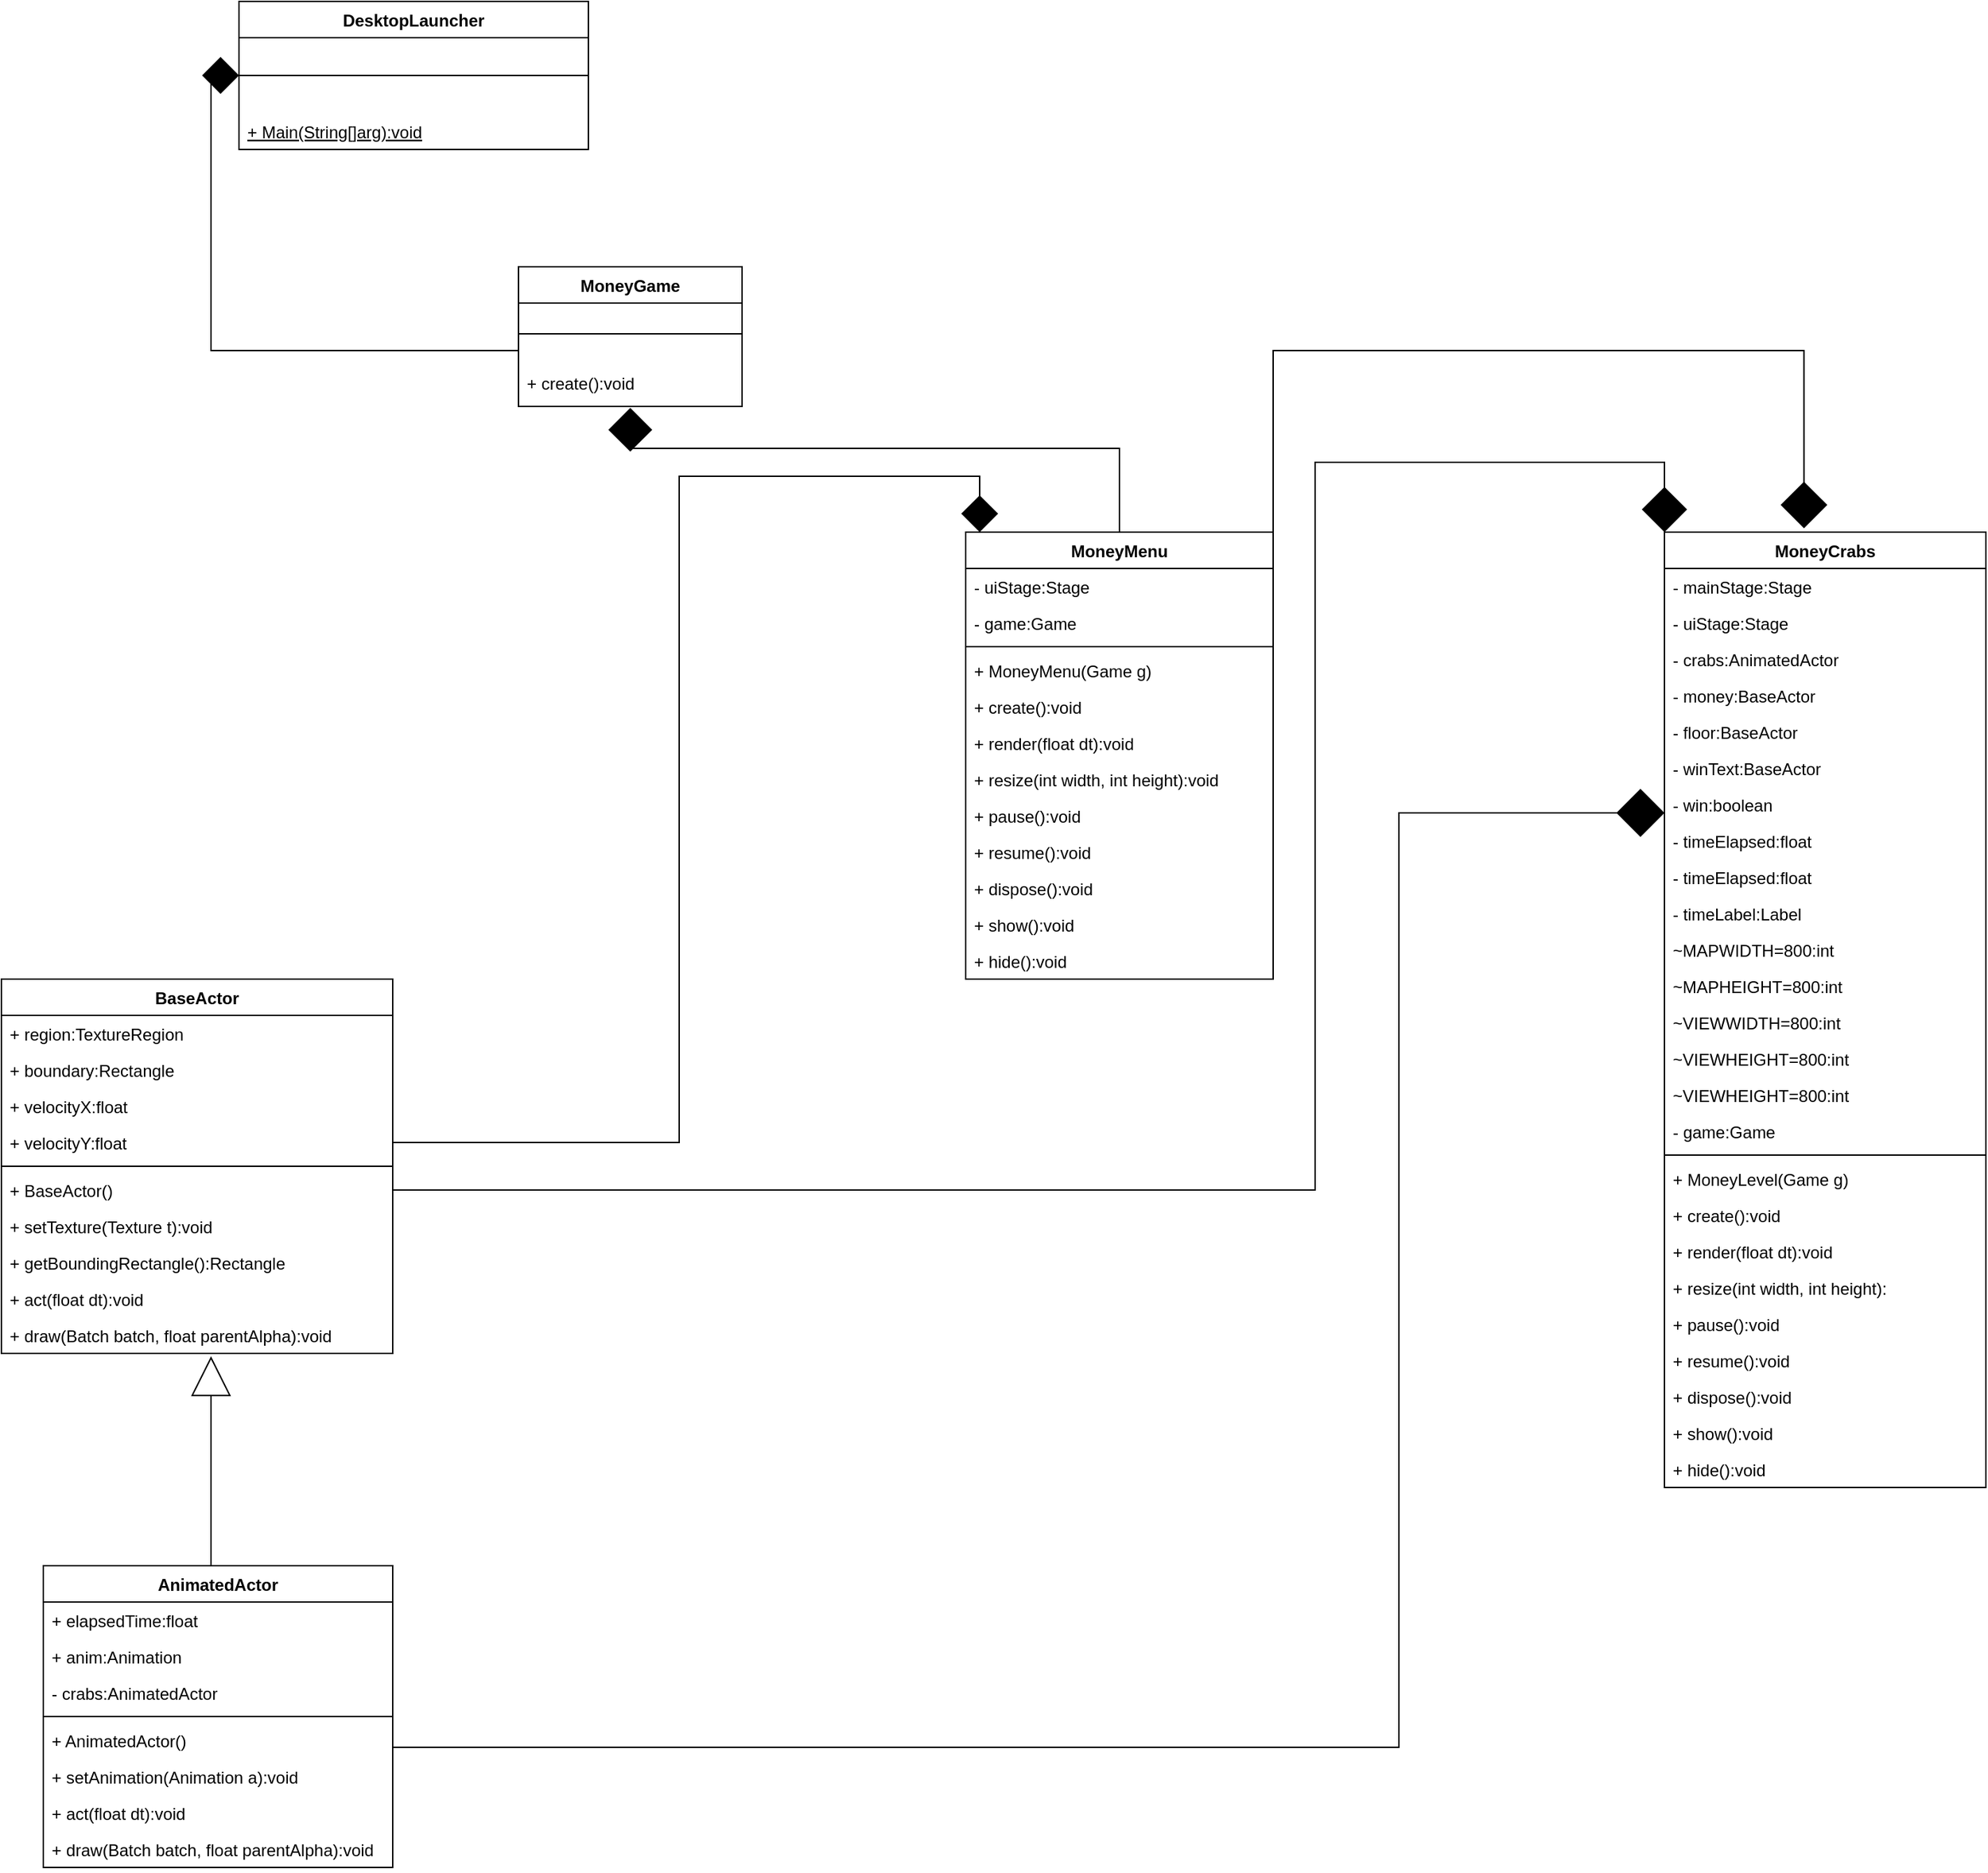 <mxfile version="16.2.2" type="device" pages="2"><diagram id="sLGIeYuiyEAf-uaf0EsD" name="Page-1"><mxGraphModel dx="2698" dy="1138" grid="1" gridSize="10" guides="1" tooltips="1" connect="1" arrows="1" fold="1" page="1" pageScale="1" pageWidth="850" pageHeight="1100" math="0" shadow="0"><root><mxCell id="0"/><mxCell id="1" parent="0"/><mxCell id="C150ukAIUOrD6Y-32jhl-1" value="MoneyGame" style="swimlane;fontStyle=1;align=center;verticalAlign=top;childLayout=stackLayout;horizontal=1;startSize=26;horizontalStack=0;resizeParent=1;resizeParentMax=0;resizeLast=0;collapsible=1;marginBottom=0;" parent="1" vertex="1"><mxGeometry x="-100" y="300" width="160" height="100" as="geometry"/></mxCell><mxCell id="C150ukAIUOrD6Y-32jhl-3" value="" style="line;strokeWidth=1;fillColor=none;align=left;verticalAlign=middle;spacingTop=-1;spacingLeft=3;spacingRight=3;rotatable=0;labelPosition=right;points=[];portConstraint=eastwest;" parent="C150ukAIUOrD6Y-32jhl-1" vertex="1"><mxGeometry y="26" width="160" height="44" as="geometry"/></mxCell><mxCell id="C150ukAIUOrD6Y-32jhl-4" value="+ create():void" style="text;strokeColor=none;fillColor=none;align=left;verticalAlign=top;spacingLeft=4;spacingRight=4;overflow=hidden;rotatable=0;points=[[0,0.5],[1,0.5]];portConstraint=eastwest;" parent="C150ukAIUOrD6Y-32jhl-1" vertex="1"><mxGeometry y="70" width="160" height="30" as="geometry"/></mxCell><mxCell id="nFfH1LlLsGCAzd9-TJwW-9" style="edgeStyle=orthogonalEdgeStyle;rounded=0;orthogonalLoop=1;jettySize=auto;html=1;endArrow=diamond;endFill=1;startSize=11;endSize=29;exitX=0.5;exitY=0;exitDx=0;exitDy=0;" parent="1" source="C150ukAIUOrD6Y-32jhl-6" edge="1"><mxGeometry relative="1" as="geometry"><mxPoint x="-20" y="401" as="targetPoint"/><Array as="points"><mxPoint x="330" y="430"/><mxPoint x="-20" y="430"/></Array><mxPoint x="330" y="470" as="sourcePoint"/></mxGeometry></mxCell><mxCell id="nFfH1LlLsGCAzd9-TJwW-12" style="edgeStyle=orthogonalEdgeStyle;rounded=0;orthogonalLoop=1;jettySize=auto;html=1;endArrow=none;endFill=0;startArrow=diamond;startFill=1;startSize=24;endSize=19;" parent="1" source="C150ukAIUOrD6Y-32jhl-6" target="C150ukAIUOrD6Y-32jhl-51" edge="1"><mxGeometry relative="1" as="geometry"><mxPoint x="230" y="470" as="sourcePoint"/><Array as="points"><mxPoint x="230" y="450"/><mxPoint x="15" y="450"/><mxPoint x="15" y="927"/></Array></mxGeometry></mxCell><mxCell id="VUqvTH-1uHQOL0ovuka2-1" style="edgeStyle=orthogonalEdgeStyle;rounded=0;orthogonalLoop=1;jettySize=auto;html=1;exitX=1;exitY=0;exitDx=0;exitDy=0;startArrow=none;startFill=0;endArrow=diamond;endFill=1;startSize=13;endSize=31;entryX=0.434;entryY=-0.004;entryDx=0;entryDy=0;entryPerimeter=0;" edge="1" parent="1" source="C150ukAIUOrD6Y-32jhl-6" target="C150ukAIUOrD6Y-32jhl-26"><mxGeometry relative="1" as="geometry"><mxPoint x="820" y="480" as="targetPoint"/><Array as="points"><mxPoint x="440" y="360"/><mxPoint x="820" y="360"/></Array></mxGeometry></mxCell><mxCell id="C150ukAIUOrD6Y-32jhl-6" value="MoneyMenu" style="swimlane;fontStyle=1;align=center;verticalAlign=top;childLayout=stackLayout;horizontal=1;startSize=26;horizontalStack=0;resizeParent=1;resizeParentMax=0;resizeLast=0;collapsible=1;marginBottom=0;" parent="1" vertex="1"><mxGeometry x="220" y="490" width="220" height="320" as="geometry"/></mxCell><mxCell id="C150ukAIUOrD6Y-32jhl-7" value="- uiStage:Stage" style="text;strokeColor=none;fillColor=none;align=left;verticalAlign=top;spacingLeft=4;spacingRight=4;overflow=hidden;rotatable=0;points=[[0,0.5],[1,0.5]];portConstraint=eastwest;" parent="C150ukAIUOrD6Y-32jhl-6" vertex="1"><mxGeometry y="26" width="220" height="26" as="geometry"/></mxCell><mxCell id="C150ukAIUOrD6Y-32jhl-58" value="- game:Game" style="text;strokeColor=none;fillColor=none;align=left;verticalAlign=top;spacingLeft=4;spacingRight=4;overflow=hidden;rotatable=0;points=[[0,0.5],[1,0.5]];portConstraint=eastwest;" parent="C150ukAIUOrD6Y-32jhl-6" vertex="1"><mxGeometry y="52" width="220" height="26" as="geometry"/></mxCell><mxCell id="C150ukAIUOrD6Y-32jhl-8" value="" style="line;strokeWidth=1;fillColor=none;align=left;verticalAlign=middle;spacingTop=-1;spacingLeft=3;spacingRight=3;rotatable=0;labelPosition=right;points=[];portConstraint=eastwest;" parent="C150ukAIUOrD6Y-32jhl-6" vertex="1"><mxGeometry y="78" width="220" height="8" as="geometry"/></mxCell><mxCell id="C150ukAIUOrD6Y-32jhl-9" value="+ MoneyMenu(Game g)" style="text;strokeColor=none;fillColor=none;align=left;verticalAlign=top;spacingLeft=4;spacingRight=4;overflow=hidden;rotatable=0;points=[[0,0.5],[1,0.5]];portConstraint=eastwest;" parent="C150ukAIUOrD6Y-32jhl-6" vertex="1"><mxGeometry y="86" width="220" height="26" as="geometry"/></mxCell><mxCell id="C150ukAIUOrD6Y-32jhl-59" value="+ create():void" style="text;strokeColor=none;fillColor=none;align=left;verticalAlign=top;spacingLeft=4;spacingRight=4;overflow=hidden;rotatable=0;points=[[0,0.5],[1,0.5]];portConstraint=eastwest;" parent="C150ukAIUOrD6Y-32jhl-6" vertex="1"><mxGeometry y="112" width="220" height="26" as="geometry"/></mxCell><mxCell id="C150ukAIUOrD6Y-32jhl-60" value="+ render(float dt):void" style="text;strokeColor=none;fillColor=none;align=left;verticalAlign=top;spacingLeft=4;spacingRight=4;overflow=hidden;rotatable=0;points=[[0,0.5],[1,0.5]];portConstraint=eastwest;" parent="C150ukAIUOrD6Y-32jhl-6" vertex="1"><mxGeometry y="138" width="220" height="26" as="geometry"/></mxCell><mxCell id="C150ukAIUOrD6Y-32jhl-61" value="+ resize(int width, int height):void" style="text;strokeColor=none;fillColor=none;align=left;verticalAlign=top;spacingLeft=4;spacingRight=4;overflow=hidden;rotatable=0;points=[[0,0.5],[1,0.5]];portConstraint=eastwest;" parent="C150ukAIUOrD6Y-32jhl-6" vertex="1"><mxGeometry y="164" width="220" height="26" as="geometry"/></mxCell><mxCell id="C150ukAIUOrD6Y-32jhl-62" value="+ pause():void" style="text;strokeColor=none;fillColor=none;align=left;verticalAlign=top;spacingLeft=4;spacingRight=4;overflow=hidden;rotatable=0;points=[[0,0.5],[1,0.5]];portConstraint=eastwest;" parent="C150ukAIUOrD6Y-32jhl-6" vertex="1"><mxGeometry y="190" width="220" height="26" as="geometry"/></mxCell><mxCell id="C150ukAIUOrD6Y-32jhl-63" value="+ resume():void" style="text;strokeColor=none;fillColor=none;align=left;verticalAlign=top;spacingLeft=4;spacingRight=4;overflow=hidden;rotatable=0;points=[[0,0.5],[1,0.5]];portConstraint=eastwest;" parent="C150ukAIUOrD6Y-32jhl-6" vertex="1"><mxGeometry y="216" width="220" height="26" as="geometry"/></mxCell><mxCell id="C150ukAIUOrD6Y-32jhl-64" value="+ dispose():void" style="text;strokeColor=none;fillColor=none;align=left;verticalAlign=top;spacingLeft=4;spacingRight=4;overflow=hidden;rotatable=0;points=[[0,0.5],[1,0.5]];portConstraint=eastwest;" parent="C150ukAIUOrD6Y-32jhl-6" vertex="1"><mxGeometry y="242" width="220" height="26" as="geometry"/></mxCell><mxCell id="C150ukAIUOrD6Y-32jhl-65" value="+ show():void" style="text;strokeColor=none;fillColor=none;align=left;verticalAlign=top;spacingLeft=4;spacingRight=4;overflow=hidden;rotatable=0;points=[[0,0.5],[1,0.5]];portConstraint=eastwest;" parent="C150ukAIUOrD6Y-32jhl-6" vertex="1"><mxGeometry y="268" width="220" height="26" as="geometry"/></mxCell><mxCell id="C150ukAIUOrD6Y-32jhl-66" value="+ hide():void" style="text;strokeColor=none;fillColor=none;align=left;verticalAlign=top;spacingLeft=4;spacingRight=4;overflow=hidden;rotatable=0;points=[[0,0.5],[1,0.5]];portConstraint=eastwest;" parent="C150ukAIUOrD6Y-32jhl-6" vertex="1"><mxGeometry y="294" width="220" height="26" as="geometry"/></mxCell><mxCell id="nFfH1LlLsGCAzd9-TJwW-20" style="edgeStyle=orthogonalEdgeStyle;rounded=0;orthogonalLoop=1;jettySize=auto;html=1;exitX=0;exitY=0.5;exitDx=0;exitDy=0;startArrow=diamond;startFill=1;endArrow=none;endFill=0;startSize=24;endSize=30;" parent="1" source="C150ukAIUOrD6Y-32jhl-14" edge="1"><mxGeometry relative="1" as="geometry"><mxPoint x="-100" y="360" as="targetPoint"/><Array as="points"><mxPoint x="-320" y="163"/><mxPoint x="-320" y="360"/></Array></mxGeometry></mxCell><mxCell id="C150ukAIUOrD6Y-32jhl-14" value="DesktopLauncher" style="swimlane;fontStyle=1;align=center;verticalAlign=top;childLayout=stackLayout;horizontal=1;startSize=26;horizontalStack=0;resizeParent=1;resizeParentMax=0;resizeLast=0;collapsible=1;marginBottom=0;" parent="1" vertex="1"><mxGeometry x="-300" y="110" width="250" height="106" as="geometry"/></mxCell><mxCell id="C150ukAIUOrD6Y-32jhl-16" value="" style="line;strokeWidth=1;fillColor=none;align=left;verticalAlign=middle;spacingTop=-1;spacingLeft=3;spacingRight=3;rotatable=0;labelPosition=right;points=[];portConstraint=eastwest;" parent="C150ukAIUOrD6Y-32jhl-14" vertex="1"><mxGeometry y="26" width="250" height="54" as="geometry"/></mxCell><mxCell id="C150ukAIUOrD6Y-32jhl-46" value="+ Main(String[]arg):void" style="text;strokeColor=none;fillColor=none;align=left;verticalAlign=top;spacingLeft=4;spacingRight=4;overflow=hidden;rotatable=0;points=[[0,0.5],[1,0.5]];portConstraint=eastwest;fontStyle=4" parent="C150ukAIUOrD6Y-32jhl-14" vertex="1"><mxGeometry y="80" width="250" height="26" as="geometry"/></mxCell><mxCell id="nFfH1LlLsGCAzd9-TJwW-5" style="edgeStyle=orthogonalEdgeStyle;rounded=0;orthogonalLoop=1;jettySize=auto;html=1;exitX=0.5;exitY=0;exitDx=0;exitDy=0;endArrow=block;endFill=0;startSize=37;endSize=26;" parent="1" source="C150ukAIUOrD6Y-32jhl-18" edge="1"><mxGeometry relative="1" as="geometry"><mxPoint x="-320" y="1080" as="targetPoint"/><Array as="points"><mxPoint x="-320" y="1230"/></Array></mxGeometry></mxCell><mxCell id="C150ukAIUOrD6Y-32jhl-18" value="AnimatedActor" style="swimlane;fontStyle=1;align=center;verticalAlign=top;childLayout=stackLayout;horizontal=1;startSize=26;horizontalStack=0;resizeParent=1;resizeParentMax=0;resizeLast=0;collapsible=1;marginBottom=0;" parent="1" vertex="1"><mxGeometry x="-440" y="1230" width="250" height="216" as="geometry"/></mxCell><mxCell id="C150ukAIUOrD6Y-32jhl-19" value="+ elapsedTime:float" style="text;strokeColor=none;fillColor=none;align=left;verticalAlign=top;spacingLeft=4;spacingRight=4;overflow=hidden;rotatable=0;points=[[0,0.5],[1,0.5]];portConstraint=eastwest;" parent="C150ukAIUOrD6Y-32jhl-18" vertex="1"><mxGeometry y="26" width="250" height="26" as="geometry"/></mxCell><mxCell id="C150ukAIUOrD6Y-32jhl-89" value="+ anim:Animation" style="text;strokeColor=none;fillColor=none;align=left;verticalAlign=top;spacingLeft=4;spacingRight=4;overflow=hidden;rotatable=0;points=[[0,0.5],[1,0.5]];portConstraint=eastwest;" parent="C150ukAIUOrD6Y-32jhl-18" vertex="1"><mxGeometry y="52" width="250" height="26" as="geometry"/></mxCell><mxCell id="C150ukAIUOrD6Y-32jhl-90" value="- crabs:AnimatedActor" style="text;strokeColor=none;fillColor=none;align=left;verticalAlign=top;spacingLeft=4;spacingRight=4;overflow=hidden;rotatable=0;points=[[0,0.5],[1,0.5]];portConstraint=eastwest;" parent="C150ukAIUOrD6Y-32jhl-18" vertex="1"><mxGeometry y="78" width="250" height="26" as="geometry"/></mxCell><mxCell id="C150ukAIUOrD6Y-32jhl-20" value="" style="line;strokeWidth=1;fillColor=none;align=left;verticalAlign=middle;spacingTop=-1;spacingLeft=3;spacingRight=3;rotatable=0;labelPosition=right;points=[];portConstraint=eastwest;" parent="C150ukAIUOrD6Y-32jhl-18" vertex="1"><mxGeometry y="104" width="250" height="8" as="geometry"/></mxCell><mxCell id="C150ukAIUOrD6Y-32jhl-21" value="+ AnimatedActor()" style="text;strokeColor=none;fillColor=none;align=left;verticalAlign=top;spacingLeft=4;spacingRight=4;overflow=hidden;rotatable=0;points=[[0,0.5],[1,0.5]];portConstraint=eastwest;" parent="C150ukAIUOrD6Y-32jhl-18" vertex="1"><mxGeometry y="112" width="250" height="26" as="geometry"/></mxCell><mxCell id="C150ukAIUOrD6Y-32jhl-91" value="+ setAnimation(Animation a):void" style="text;strokeColor=none;fillColor=none;align=left;verticalAlign=top;spacingLeft=4;spacingRight=4;overflow=hidden;rotatable=0;points=[[0,0.5],[1,0.5]];portConstraint=eastwest;" parent="C150ukAIUOrD6Y-32jhl-18" vertex="1"><mxGeometry y="138" width="250" height="26" as="geometry"/></mxCell><mxCell id="C150ukAIUOrD6Y-32jhl-92" value="+ act(float dt):void" style="text;strokeColor=none;fillColor=none;align=left;verticalAlign=top;spacingLeft=4;spacingRight=4;overflow=hidden;rotatable=0;points=[[0,0.5],[1,0.5]];portConstraint=eastwest;" parent="C150ukAIUOrD6Y-32jhl-18" vertex="1"><mxGeometry y="164" width="250" height="26" as="geometry"/></mxCell><mxCell id="C150ukAIUOrD6Y-32jhl-93" value="+ draw(Batch batch, float parentAlpha):void" style="text;strokeColor=none;fillColor=none;align=left;verticalAlign=top;spacingLeft=4;spacingRight=4;overflow=hidden;rotatable=0;points=[[0,0.5],[1,0.5]];portConstraint=eastwest;" parent="C150ukAIUOrD6Y-32jhl-18" vertex="1"><mxGeometry y="190" width="250" height="26" as="geometry"/></mxCell><mxCell id="C150ukAIUOrD6Y-32jhl-22" value="BaseActor" style="swimlane;fontStyle=1;align=center;verticalAlign=top;childLayout=stackLayout;horizontal=1;startSize=26;horizontalStack=0;resizeParent=1;resizeParentMax=0;resizeLast=0;collapsible=1;marginBottom=0;" parent="1" vertex="1"><mxGeometry x="-470" y="810" width="280" height="268" as="geometry"/></mxCell><mxCell id="C150ukAIUOrD6Y-32jhl-23" value="+ region:TextureRegion" style="text;strokeColor=none;fillColor=none;align=left;verticalAlign=top;spacingLeft=4;spacingRight=4;overflow=hidden;rotatable=0;points=[[0,0.5],[1,0.5]];portConstraint=eastwest;" parent="C150ukAIUOrD6Y-32jhl-22" vertex="1"><mxGeometry y="26" width="280" height="26" as="geometry"/></mxCell><mxCell id="C150ukAIUOrD6Y-32jhl-49" value="+ boundary:Rectangle" style="text;strokeColor=none;fillColor=none;align=left;verticalAlign=top;spacingLeft=4;spacingRight=4;overflow=hidden;rotatable=0;points=[[0,0.5],[1,0.5]];portConstraint=eastwest;" parent="C150ukAIUOrD6Y-32jhl-22" vertex="1"><mxGeometry y="52" width="280" height="26" as="geometry"/></mxCell><mxCell id="C150ukAIUOrD6Y-32jhl-50" value="+ velocityX:float" style="text;strokeColor=none;fillColor=none;align=left;verticalAlign=top;spacingLeft=4;spacingRight=4;overflow=hidden;rotatable=0;points=[[0,0.5],[1,0.5]];portConstraint=eastwest;" parent="C150ukAIUOrD6Y-32jhl-22" vertex="1"><mxGeometry y="78" width="280" height="26" as="geometry"/></mxCell><mxCell id="C150ukAIUOrD6Y-32jhl-51" value="+ velocityY:float" style="text;strokeColor=none;fillColor=none;align=left;verticalAlign=top;spacingLeft=4;spacingRight=4;overflow=hidden;rotatable=0;points=[[0,0.5],[1,0.5]];portConstraint=eastwest;" parent="C150ukAIUOrD6Y-32jhl-22" vertex="1"><mxGeometry y="104" width="280" height="26" as="geometry"/></mxCell><mxCell id="C150ukAIUOrD6Y-32jhl-24" value="" style="line;strokeWidth=1;fillColor=none;align=left;verticalAlign=middle;spacingTop=-1;spacingLeft=3;spacingRight=3;rotatable=0;labelPosition=right;points=[];portConstraint=eastwest;" parent="C150ukAIUOrD6Y-32jhl-22" vertex="1"><mxGeometry y="130" width="280" height="8" as="geometry"/></mxCell><mxCell id="C150ukAIUOrD6Y-32jhl-25" value="+ BaseActor()" style="text;strokeColor=none;fillColor=none;align=left;verticalAlign=top;spacingLeft=4;spacingRight=4;overflow=hidden;rotatable=0;points=[[0,0.5],[1,0.5]];portConstraint=eastwest;" parent="C150ukAIUOrD6Y-32jhl-22" vertex="1"><mxGeometry y="138" width="280" height="26" as="geometry"/></mxCell><mxCell id="C150ukAIUOrD6Y-32jhl-52" value="+ setTexture(Texture t):void" style="text;strokeColor=none;fillColor=none;align=left;verticalAlign=top;spacingLeft=4;spacingRight=4;overflow=hidden;rotatable=0;points=[[0,0.5],[1,0.5]];portConstraint=eastwest;" parent="C150ukAIUOrD6Y-32jhl-22" vertex="1"><mxGeometry y="164" width="280" height="26" as="geometry"/></mxCell><mxCell id="C150ukAIUOrD6Y-32jhl-53" value="+ getBoundingRectangle():Rectangle" style="text;strokeColor=none;fillColor=none;align=left;verticalAlign=top;spacingLeft=4;spacingRight=4;overflow=hidden;rotatable=0;points=[[0,0.5],[1,0.5]];portConstraint=eastwest;" parent="C150ukAIUOrD6Y-32jhl-22" vertex="1"><mxGeometry y="190" width="280" height="26" as="geometry"/></mxCell><mxCell id="C150ukAIUOrD6Y-32jhl-54" value="+ act(float dt):void" style="text;strokeColor=none;fillColor=none;align=left;verticalAlign=top;spacingLeft=4;spacingRight=4;overflow=hidden;rotatable=0;points=[[0,0.5],[1,0.5]];portConstraint=eastwest;" parent="C150ukAIUOrD6Y-32jhl-22" vertex="1"><mxGeometry y="216" width="280" height="26" as="geometry"/></mxCell><mxCell id="C150ukAIUOrD6Y-32jhl-55" value="+ draw(Batch batch, float parentAlpha):void" style="text;strokeColor=none;fillColor=none;align=left;verticalAlign=top;spacingLeft=4;spacingRight=4;overflow=hidden;rotatable=0;points=[[0,0.5],[1,0.5]];portConstraint=eastwest;" parent="C150ukAIUOrD6Y-32jhl-22" vertex="1"><mxGeometry y="242" width="280" height="26" as="geometry"/></mxCell><mxCell id="nFfH1LlLsGCAzd9-TJwW-10" style="edgeStyle=orthogonalEdgeStyle;rounded=0;orthogonalLoop=1;jettySize=auto;html=1;exitX=0;exitY=0;exitDx=0;exitDy=0;entryX=1;entryY=0.5;entryDx=0;entryDy=0;endArrow=none;endFill=0;startArrow=diamond;startFill=1;startSize=30;endSize=16;exitPerimeter=0;" parent="1" source="C150ukAIUOrD6Y-32jhl-26" target="C150ukAIUOrD6Y-32jhl-25" edge="1"><mxGeometry relative="1" as="geometry"><Array as="points"><mxPoint x="720" y="440"/><mxPoint x="470" y="440"/><mxPoint x="470" y="961"/></Array></mxGeometry></mxCell><mxCell id="C150ukAIUOrD6Y-32jhl-26" value="MoneyCrabs" style="swimlane;fontStyle=1;align=center;verticalAlign=top;childLayout=stackLayout;horizontal=1;startSize=26;horizontalStack=0;resizeParent=1;resizeParentMax=0;resizeLast=0;collapsible=1;marginBottom=0;" parent="1" vertex="1"><mxGeometry x="720" y="490" width="230" height="684" as="geometry"/></mxCell><mxCell id="C150ukAIUOrD6Y-32jhl-27" value="- mainStage:Stage" style="text;strokeColor=none;fillColor=none;align=left;verticalAlign=top;spacingLeft=4;spacingRight=4;overflow=hidden;rotatable=0;points=[[0,0.5],[1,0.5]];portConstraint=eastwest;" parent="C150ukAIUOrD6Y-32jhl-26" vertex="1"><mxGeometry y="26" width="230" height="26" as="geometry"/></mxCell><mxCell id="C150ukAIUOrD6Y-32jhl-67" value="- uiStage:Stage" style="text;strokeColor=none;fillColor=none;align=left;verticalAlign=top;spacingLeft=4;spacingRight=4;overflow=hidden;rotatable=0;points=[[0,0.5],[1,0.5]];portConstraint=eastwest;" parent="C150ukAIUOrD6Y-32jhl-26" vertex="1"><mxGeometry y="52" width="230" height="26" as="geometry"/></mxCell><mxCell id="C150ukAIUOrD6Y-32jhl-68" value="- crabs:AnimatedActor" style="text;strokeColor=none;fillColor=none;align=left;verticalAlign=top;spacingLeft=4;spacingRight=4;overflow=hidden;rotatable=0;points=[[0,0.5],[1,0.5]];portConstraint=eastwest;" parent="C150ukAIUOrD6Y-32jhl-26" vertex="1"><mxGeometry y="78" width="230" height="26" as="geometry"/></mxCell><mxCell id="C150ukAIUOrD6Y-32jhl-69" value="- money:BaseActor" style="text;strokeColor=none;fillColor=none;align=left;verticalAlign=top;spacingLeft=4;spacingRight=4;overflow=hidden;rotatable=0;points=[[0,0.5],[1,0.5]];portConstraint=eastwest;" parent="C150ukAIUOrD6Y-32jhl-26" vertex="1"><mxGeometry y="104" width="230" height="26" as="geometry"/></mxCell><mxCell id="C150ukAIUOrD6Y-32jhl-70" value="- floor:BaseActor" style="text;strokeColor=none;fillColor=none;align=left;verticalAlign=top;spacingLeft=4;spacingRight=4;overflow=hidden;rotatable=0;points=[[0,0.5],[1,0.5]];portConstraint=eastwest;" parent="C150ukAIUOrD6Y-32jhl-26" vertex="1"><mxGeometry y="130" width="230" height="26" as="geometry"/></mxCell><mxCell id="C150ukAIUOrD6Y-32jhl-71" value="- winText:BaseActor" style="text;strokeColor=none;fillColor=none;align=left;verticalAlign=top;spacingLeft=4;spacingRight=4;overflow=hidden;rotatable=0;points=[[0,0.5],[1,0.5]];portConstraint=eastwest;" parent="C150ukAIUOrD6Y-32jhl-26" vertex="1"><mxGeometry y="156" width="230" height="26" as="geometry"/></mxCell><mxCell id="C150ukAIUOrD6Y-32jhl-72" value="- win:boolean" style="text;strokeColor=none;fillColor=none;align=left;verticalAlign=top;spacingLeft=4;spacingRight=4;overflow=hidden;rotatable=0;points=[[0,0.5],[1,0.5]];portConstraint=eastwest;" parent="C150ukAIUOrD6Y-32jhl-26" vertex="1"><mxGeometry y="182" width="230" height="26" as="geometry"/></mxCell><mxCell id="nFfH1LlLsGCAzd9-TJwW-21" value="- timeElapsed:float" style="text;strokeColor=none;fillColor=none;align=left;verticalAlign=top;spacingLeft=4;spacingRight=4;overflow=hidden;rotatable=0;points=[[0,0.5],[1,0.5]];portConstraint=eastwest;" parent="C150ukAIUOrD6Y-32jhl-26" vertex="1"><mxGeometry y="208" width="230" height="26" as="geometry"/></mxCell><mxCell id="C150ukAIUOrD6Y-32jhl-73" value="- timeElapsed:float" style="text;strokeColor=none;fillColor=none;align=left;verticalAlign=top;spacingLeft=4;spacingRight=4;overflow=hidden;rotatable=0;points=[[0,0.5],[1,0.5]];portConstraint=eastwest;" parent="C150ukAIUOrD6Y-32jhl-26" vertex="1"><mxGeometry y="234" width="230" height="26" as="geometry"/></mxCell><mxCell id="C150ukAIUOrD6Y-32jhl-74" value="- timeLabel:Label" style="text;strokeColor=none;fillColor=none;align=left;verticalAlign=top;spacingLeft=4;spacingRight=4;overflow=hidden;rotatable=0;points=[[0,0.5],[1,0.5]];portConstraint=eastwest;" parent="C150ukAIUOrD6Y-32jhl-26" vertex="1"><mxGeometry y="260" width="230" height="26" as="geometry"/></mxCell><mxCell id="C150ukAIUOrD6Y-32jhl-76" value="~MAPWIDTH=800:int" style="text;strokeColor=none;fillColor=none;align=left;verticalAlign=top;spacingLeft=4;spacingRight=4;overflow=hidden;rotatable=0;points=[[0,0.5],[1,0.5]];portConstraint=eastwest;" parent="C150ukAIUOrD6Y-32jhl-26" vertex="1"><mxGeometry y="286" width="230" height="26" as="geometry"/></mxCell><mxCell id="C150ukAIUOrD6Y-32jhl-77" value="~MAPHEIGHT=800:int" style="text;strokeColor=none;fillColor=none;align=left;verticalAlign=top;spacingLeft=4;spacingRight=4;overflow=hidden;rotatable=0;points=[[0,0.5],[1,0.5]];portConstraint=eastwest;" parent="C150ukAIUOrD6Y-32jhl-26" vertex="1"><mxGeometry y="312" width="230" height="26" as="geometry"/></mxCell><mxCell id="C150ukAIUOrD6Y-32jhl-79" value="~VIEWWIDTH=800:int" style="text;strokeColor=none;fillColor=none;align=left;verticalAlign=top;spacingLeft=4;spacingRight=4;overflow=hidden;rotatable=0;points=[[0,0.5],[1,0.5]];portConstraint=eastwest;" parent="C150ukAIUOrD6Y-32jhl-26" vertex="1"><mxGeometry y="338" width="230" height="26" as="geometry"/></mxCell><mxCell id="C150ukAIUOrD6Y-32jhl-78" value="~VIEWHEIGHT=800:int" style="text;strokeColor=none;fillColor=none;align=left;verticalAlign=top;spacingLeft=4;spacingRight=4;overflow=hidden;rotatable=0;points=[[0,0.5],[1,0.5]];portConstraint=eastwest;" parent="C150ukAIUOrD6Y-32jhl-26" vertex="1"><mxGeometry y="364" width="230" height="26" as="geometry"/></mxCell><mxCell id="C150ukAIUOrD6Y-32jhl-80" value="~VIEWHEIGHT=800:int" style="text;strokeColor=none;fillColor=none;align=left;verticalAlign=top;spacingLeft=4;spacingRight=4;overflow=hidden;rotatable=0;points=[[0,0.5],[1,0.5]];portConstraint=eastwest;" parent="C150ukAIUOrD6Y-32jhl-26" vertex="1"><mxGeometry y="390" width="230" height="26" as="geometry"/></mxCell><mxCell id="C150ukAIUOrD6Y-32jhl-75" value="- game:Game" style="text;strokeColor=none;fillColor=none;align=left;verticalAlign=top;spacingLeft=4;spacingRight=4;overflow=hidden;rotatable=0;points=[[0,0.5],[1,0.5]];portConstraint=eastwest;" parent="C150ukAIUOrD6Y-32jhl-26" vertex="1"><mxGeometry y="416" width="230" height="26" as="geometry"/></mxCell><mxCell id="C150ukAIUOrD6Y-32jhl-28" value="" style="line;strokeWidth=1;fillColor=none;align=left;verticalAlign=middle;spacingTop=-1;spacingLeft=3;spacingRight=3;rotatable=0;labelPosition=right;points=[];portConstraint=eastwest;" parent="C150ukAIUOrD6Y-32jhl-26" vertex="1"><mxGeometry y="442" width="230" height="8" as="geometry"/></mxCell><mxCell id="C150ukAIUOrD6Y-32jhl-29" value="+ MoneyLevel(Game g)" style="text;strokeColor=none;fillColor=none;align=left;verticalAlign=top;spacingLeft=4;spacingRight=4;overflow=hidden;rotatable=0;points=[[0,0.5],[1,0.5]];portConstraint=eastwest;" parent="C150ukAIUOrD6Y-32jhl-26" vertex="1"><mxGeometry y="450" width="230" height="26" as="geometry"/></mxCell><mxCell id="C150ukAIUOrD6Y-32jhl-81" value="+ create():void" style="text;strokeColor=none;fillColor=none;align=left;verticalAlign=top;spacingLeft=4;spacingRight=4;overflow=hidden;rotatable=0;points=[[0,0.5],[1,0.5]];portConstraint=eastwest;" parent="C150ukAIUOrD6Y-32jhl-26" vertex="1"><mxGeometry y="476" width="230" height="26" as="geometry"/></mxCell><mxCell id="C150ukAIUOrD6Y-32jhl-82" value="+ render(float dt):void" style="text;strokeColor=none;fillColor=none;align=left;verticalAlign=top;spacingLeft=4;spacingRight=4;overflow=hidden;rotatable=0;points=[[0,0.5],[1,0.5]];portConstraint=eastwest;" parent="C150ukAIUOrD6Y-32jhl-26" vertex="1"><mxGeometry y="502" width="230" height="26" as="geometry"/></mxCell><mxCell id="C150ukAIUOrD6Y-32jhl-83" value="+ resize(int width, int height):" style="text;strokeColor=none;fillColor=none;align=left;verticalAlign=top;spacingLeft=4;spacingRight=4;overflow=hidden;rotatable=0;points=[[0,0.5],[1,0.5]];portConstraint=eastwest;" parent="C150ukAIUOrD6Y-32jhl-26" vertex="1"><mxGeometry y="528" width="230" height="26" as="geometry"/></mxCell><mxCell id="C150ukAIUOrD6Y-32jhl-84" value="+ pause():void" style="text;strokeColor=none;fillColor=none;align=left;verticalAlign=top;spacingLeft=4;spacingRight=4;overflow=hidden;rotatable=0;points=[[0,0.5],[1,0.5]];portConstraint=eastwest;" parent="C150ukAIUOrD6Y-32jhl-26" vertex="1"><mxGeometry y="554" width="230" height="26" as="geometry"/></mxCell><mxCell id="C150ukAIUOrD6Y-32jhl-85" value="+ resume():void" style="text;strokeColor=none;fillColor=none;align=left;verticalAlign=top;spacingLeft=4;spacingRight=4;overflow=hidden;rotatable=0;points=[[0,0.5],[1,0.5]];portConstraint=eastwest;" parent="C150ukAIUOrD6Y-32jhl-26" vertex="1"><mxGeometry y="580" width="230" height="26" as="geometry"/></mxCell><mxCell id="C150ukAIUOrD6Y-32jhl-86" value="+ dispose():void" style="text;strokeColor=none;fillColor=none;align=left;verticalAlign=top;spacingLeft=4;spacingRight=4;overflow=hidden;rotatable=0;points=[[0,0.5],[1,0.5]];portConstraint=eastwest;" parent="C150ukAIUOrD6Y-32jhl-26" vertex="1"><mxGeometry y="606" width="230" height="26" as="geometry"/></mxCell><mxCell id="C150ukAIUOrD6Y-32jhl-87" value="+ show():void" style="text;strokeColor=none;fillColor=none;align=left;verticalAlign=top;spacingLeft=4;spacingRight=4;overflow=hidden;rotatable=0;points=[[0,0.5],[1,0.5]];portConstraint=eastwest;" parent="C150ukAIUOrD6Y-32jhl-26" vertex="1"><mxGeometry y="632" width="230" height="26" as="geometry"/></mxCell><mxCell id="C150ukAIUOrD6Y-32jhl-88" value="+ hide():void" style="text;strokeColor=none;fillColor=none;align=left;verticalAlign=top;spacingLeft=4;spacingRight=4;overflow=hidden;rotatable=0;points=[[0,0.5],[1,0.5]];portConstraint=eastwest;" parent="C150ukAIUOrD6Y-32jhl-26" vertex="1"><mxGeometry y="658" width="230" height="26" as="geometry"/></mxCell><mxCell id="nFfH1LlLsGCAzd9-TJwW-19" style="edgeStyle=orthogonalEdgeStyle;rounded=0;orthogonalLoop=1;jettySize=auto;html=1;startArrow=diamond;startFill=1;endArrow=none;endFill=0;entryX=1;entryY=0.5;entryDx=0;entryDy=0;endSize=21;startSize=32;" parent="1" target="C150ukAIUOrD6Y-32jhl-21" edge="1"><mxGeometry relative="1" as="geometry"><mxPoint x="-70" y="1360" as="targetPoint"/><mxPoint x="720" y="691" as="sourcePoint"/><Array as="points"><mxPoint x="530" y="691"/><mxPoint x="530" y="1360"/><mxPoint x="-190" y="1360"/></Array></mxGeometry></mxCell></root></mxGraphModel></diagram><diagram id="SlDixWOXlCsQHZFvQiW4" name="Page-2"><mxGraphModel dx="924" dy="569" grid="1" gridSize="10" guides="1" tooltips="1" connect="1" arrows="1" fold="1" page="1" pageScale="1" pageWidth="850" pageHeight="1100" math="0" shadow="0"><root><mxCell id="HmMxvHW_0nzKjnrQ35fE-0"/><mxCell id="HmMxvHW_0nzKjnrQ35fE-1" parent="HmMxvHW_0nzKjnrQ35fE-0"/><mxCell id="HmMxvHW_0nzKjnrQ35fE-2" value="&lt;font style=&quot;font-size: 94px&quot;&gt;MoneyCrabs&lt;/font&gt;" style="rounded=0;whiteSpace=wrap;html=1;" vertex="1" parent="HmMxvHW_0nzKjnrQ35fE-1"><mxGeometry x="120" y="140" width="640" height="340" as="geometry"/></mxCell></root></mxGraphModel></diagram></mxfile>